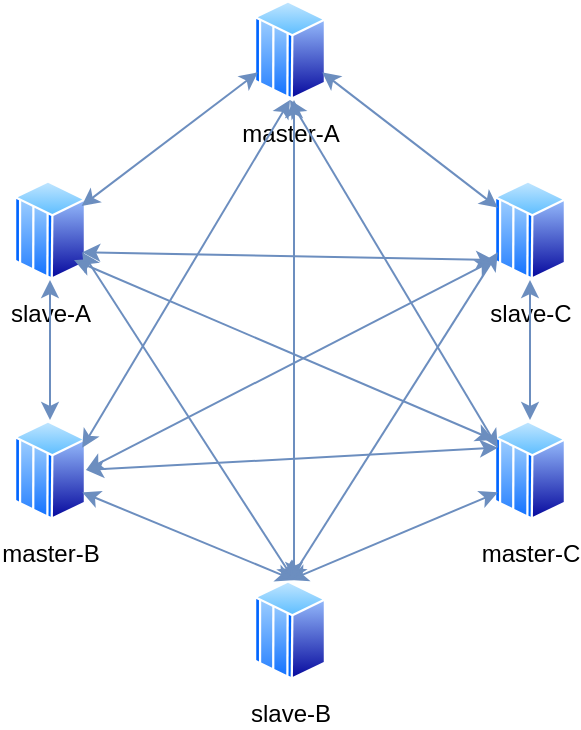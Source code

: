 <mxfile version="10.9.5" type="device"><diagram id="x7cat5iQEeEYqxFuGox6" name="Page-1"><mxGraphModel dx="1796" dy="609" grid="1" gridSize="10" guides="1" tooltips="1" connect="1" arrows="1" fold="1" page="1" pageScale="1" pageWidth="850" pageHeight="1100" math="0" shadow="0"><root><mxCell id="0"/><mxCell id="1" parent="0"/><mxCell id="htTRrxteeSiFvcVYUDhb-1" value="slave-A" style="aspect=fixed;perimeter=ellipsePerimeter;html=1;align=center;shadow=0;dashed=0;spacingTop=3;image;image=img/lib/active_directory/mainframe_host.svg;" vertex="1" parent="1"><mxGeometry y="160" width="36" height="50" as="geometry"/></mxCell><mxCell id="htTRrxteeSiFvcVYUDhb-2" value="master-B" style="aspect=fixed;perimeter=ellipsePerimeter;html=1;align=center;shadow=0;dashed=0;spacingTop=3;image;image=img/lib/active_directory/mainframe_host.svg;" vertex="1" parent="1"><mxGeometry y="280" width="36" height="50" as="geometry"/></mxCell><mxCell id="htTRrxteeSiFvcVYUDhb-3" value="master-A" style="aspect=fixed;perimeter=ellipsePerimeter;html=1;align=center;shadow=0;dashed=0;spacingTop=3;image;image=img/lib/active_directory/mainframe_host.svg;" vertex="1" parent="1"><mxGeometry x="120" y="70" width="36" height="50" as="geometry"/></mxCell><mxCell id="htTRrxteeSiFvcVYUDhb-4" value="slave-B" style="aspect=fixed;perimeter=ellipsePerimeter;html=1;align=center;shadow=0;dashed=0;spacingTop=3;image;image=img/lib/active_directory/mainframe_host.svg;" vertex="1" parent="1"><mxGeometry x="120" y="360" width="36" height="50" as="geometry"/></mxCell><mxCell id="htTRrxteeSiFvcVYUDhb-5" value="master-C" style="aspect=fixed;perimeter=ellipsePerimeter;html=1;align=center;shadow=0;dashed=0;spacingTop=3;image;image=img/lib/active_directory/mainframe_host.svg;" vertex="1" parent="1"><mxGeometry x="240" y="280" width="36" height="50" as="geometry"/></mxCell><mxCell id="htTRrxteeSiFvcVYUDhb-6" value="slave-C" style="aspect=fixed;perimeter=ellipsePerimeter;html=1;align=center;shadow=0;dashed=0;spacingTop=3;image;image=img/lib/active_directory/mainframe_host.svg;" vertex="1" parent="1"><mxGeometry x="240" y="160" width="36" height="50" as="geometry"/></mxCell><mxCell id="htTRrxteeSiFvcVYUDhb-17" value="" style="endArrow=classic;startArrow=classic;html=1;entryX=0;entryY=0.75;entryDx=0;entryDy=0;fillColor=#dae8fc;strokeColor=#6c8ebf;" edge="1" parent="1" source="htTRrxteeSiFvcVYUDhb-1" target="htTRrxteeSiFvcVYUDhb-3"><mxGeometry width="50" height="50" relative="1" as="geometry"><mxPoint x="50" y="180" as="sourcePoint"/><mxPoint x="100" y="130" as="targetPoint"/></mxGeometry></mxCell><mxCell id="htTRrxteeSiFvcVYUDhb-19" value="" style="endArrow=classic;startArrow=classic;html=1;exitX=1;exitY=0.25;exitDx=0;exitDy=0;fillColor=#dae8fc;strokeColor=#6c8ebf;" edge="1" parent="1" source="htTRrxteeSiFvcVYUDhb-2"><mxGeometry width="50" height="50" relative="1" as="geometry"><mxPoint x="10" y="480" as="sourcePoint"/><mxPoint x="138" y="120" as="targetPoint"/></mxGeometry></mxCell><mxCell id="htTRrxteeSiFvcVYUDhb-20" value="" style="endArrow=classic;startArrow=classic;html=1;fillColor=#dae8fc;strokeColor=#6c8ebf;" edge="1" parent="1"><mxGeometry width="50" height="50" relative="1" as="geometry"><mxPoint x="140" y="360" as="sourcePoint"/><mxPoint x="140" y="120" as="targetPoint"/></mxGeometry></mxCell><mxCell id="htTRrxteeSiFvcVYUDhb-21" value="" style="endArrow=classic;startArrow=classic;html=1;exitX=0;exitY=0.25;exitDx=0;exitDy=0;entryX=0.5;entryY=1;entryDx=0;entryDy=0;fillColor=#dae8fc;strokeColor=#6c8ebf;" edge="1" parent="1" source="htTRrxteeSiFvcVYUDhb-5" target="htTRrxteeSiFvcVYUDhb-3"><mxGeometry width="50" height="50" relative="1" as="geometry"><mxPoint x="10" y="480" as="sourcePoint"/><mxPoint x="140" y="130" as="targetPoint"/></mxGeometry></mxCell><mxCell id="htTRrxteeSiFvcVYUDhb-22" value="" style="endArrow=classic;startArrow=classic;html=1;entryX=1;entryY=0.75;entryDx=0;entryDy=0;exitX=0;exitY=0.25;exitDx=0;exitDy=0;fillColor=#dae8fc;strokeColor=#6c8ebf;" edge="1" parent="1" source="htTRrxteeSiFvcVYUDhb-6" target="htTRrxteeSiFvcVYUDhb-3"><mxGeometry width="50" height="50" relative="1" as="geometry"><mxPoint x="10" y="480" as="sourcePoint"/><mxPoint x="60" y="430" as="targetPoint"/></mxGeometry></mxCell><mxCell id="htTRrxteeSiFvcVYUDhb-23" value="" style="endArrow=classic;startArrow=classic;html=1;entryX=0.5;entryY=1;entryDx=0;entryDy=0;fillColor=#dae8fc;strokeColor=#6c8ebf;" edge="1" parent="1" target="htTRrxteeSiFvcVYUDhb-1"><mxGeometry width="50" height="50" relative="1" as="geometry"><mxPoint x="18" y="280" as="sourcePoint"/><mxPoint x="60" y="430" as="targetPoint"/></mxGeometry></mxCell><mxCell id="htTRrxteeSiFvcVYUDhb-24" value="" style="endArrow=classic;startArrow=classic;html=1;entryX=1;entryY=0.75;entryDx=0;entryDy=0;fillColor=#dae8fc;strokeColor=#6c8ebf;" edge="1" parent="1" target="htTRrxteeSiFvcVYUDhb-1"><mxGeometry width="50" height="50" relative="1" as="geometry"><mxPoint x="140" y="360" as="sourcePoint"/><mxPoint x="60" y="430" as="targetPoint"/></mxGeometry></mxCell><mxCell id="htTRrxteeSiFvcVYUDhb-25" value="" style="endArrow=classic;startArrow=classic;html=1;fillColor=#dae8fc;strokeColor=#6c8ebf;" edge="1" parent="1"><mxGeometry width="50" height="50" relative="1" as="geometry"><mxPoint x="240" y="290" as="sourcePoint"/><mxPoint x="30" y="200" as="targetPoint"/></mxGeometry></mxCell><mxCell id="htTRrxteeSiFvcVYUDhb-26" value="" style="endArrow=classic;startArrow=classic;html=1;entryX=1;entryY=0.75;entryDx=0;entryDy=0;fillColor=#dae8fc;strokeColor=#6c8ebf;" edge="1" parent="1" target="htTRrxteeSiFvcVYUDhb-1"><mxGeometry width="50" height="50" relative="1" as="geometry"><mxPoint x="240" y="200" as="sourcePoint"/><mxPoint x="40" y="200" as="targetPoint"/></mxGeometry></mxCell><mxCell id="htTRrxteeSiFvcVYUDhb-27" value="" style="endArrow=classic;startArrow=classic;html=1;entryX=1;entryY=0.75;entryDx=0;entryDy=0;fillColor=#dae8fc;strokeColor=#6c8ebf;" edge="1" parent="1" target="htTRrxteeSiFvcVYUDhb-2"><mxGeometry width="50" height="50" relative="1" as="geometry"><mxPoint x="140" y="360" as="sourcePoint"/><mxPoint x="60" y="430" as="targetPoint"/></mxGeometry></mxCell><mxCell id="htTRrxteeSiFvcVYUDhb-28" value="" style="endArrow=classic;startArrow=classic;html=1;entryX=1;entryY=0.5;entryDx=0;entryDy=0;exitX=0;exitY=0.25;exitDx=0;exitDy=0;fillColor=#dae8fc;strokeColor=#6c8ebf;" edge="1" parent="1" source="htTRrxteeSiFvcVYUDhb-5" target="htTRrxteeSiFvcVYUDhb-2"><mxGeometry width="50" height="50" relative="1" as="geometry"><mxPoint x="10" y="480" as="sourcePoint"/><mxPoint x="60" y="430" as="targetPoint"/></mxGeometry></mxCell><mxCell id="htTRrxteeSiFvcVYUDhb-29" value="" style="endArrow=classic;startArrow=classic;html=1;entryX=1;entryY=0.5;entryDx=0;entryDy=0;fillColor=#dae8fc;strokeColor=#6c8ebf;" edge="1" parent="1" target="htTRrxteeSiFvcVYUDhb-2"><mxGeometry width="50" height="50" relative="1" as="geometry"><mxPoint x="240" y="200" as="sourcePoint"/><mxPoint x="60" y="430" as="targetPoint"/></mxGeometry></mxCell><mxCell id="htTRrxteeSiFvcVYUDhb-30" value="" style="endArrow=classic;startArrow=classic;html=1;entryX=0.5;entryY=0;entryDx=0;entryDy=0;exitX=0;exitY=0.75;exitDx=0;exitDy=0;fillColor=#dae8fc;strokeColor=#6c8ebf;" edge="1" parent="1" source="htTRrxteeSiFvcVYUDhb-5" target="htTRrxteeSiFvcVYUDhb-4"><mxGeometry width="50" height="50" relative="1" as="geometry"><mxPoint x="10" y="480" as="sourcePoint"/><mxPoint x="60" y="430" as="targetPoint"/></mxGeometry></mxCell><mxCell id="htTRrxteeSiFvcVYUDhb-31" value="" style="endArrow=classic;startArrow=classic;html=1;entryX=0.5;entryY=0;entryDx=0;entryDy=0;exitX=0;exitY=0.75;exitDx=0;exitDy=0;fillColor=#dae8fc;strokeColor=#6c8ebf;" edge="1" parent="1" source="htTRrxteeSiFvcVYUDhb-6" target="htTRrxteeSiFvcVYUDhb-4"><mxGeometry width="50" height="50" relative="1" as="geometry"><mxPoint x="240" y="210" as="sourcePoint"/><mxPoint x="60" y="430" as="targetPoint"/></mxGeometry></mxCell><mxCell id="htTRrxteeSiFvcVYUDhb-32" value="" style="endArrow=classic;startArrow=classic;html=1;entryX=0.5;entryY=0;entryDx=0;entryDy=0;exitX=0.5;exitY=1;exitDx=0;exitDy=0;fillColor=#dae8fc;strokeColor=#6c8ebf;" edge="1" parent="1" source="htTRrxteeSiFvcVYUDhb-6" target="htTRrxteeSiFvcVYUDhb-5"><mxGeometry width="50" height="50" relative="1" as="geometry"><mxPoint x="10" y="480" as="sourcePoint"/><mxPoint x="60" y="430" as="targetPoint"/></mxGeometry></mxCell></root></mxGraphModel></diagram></mxfile>